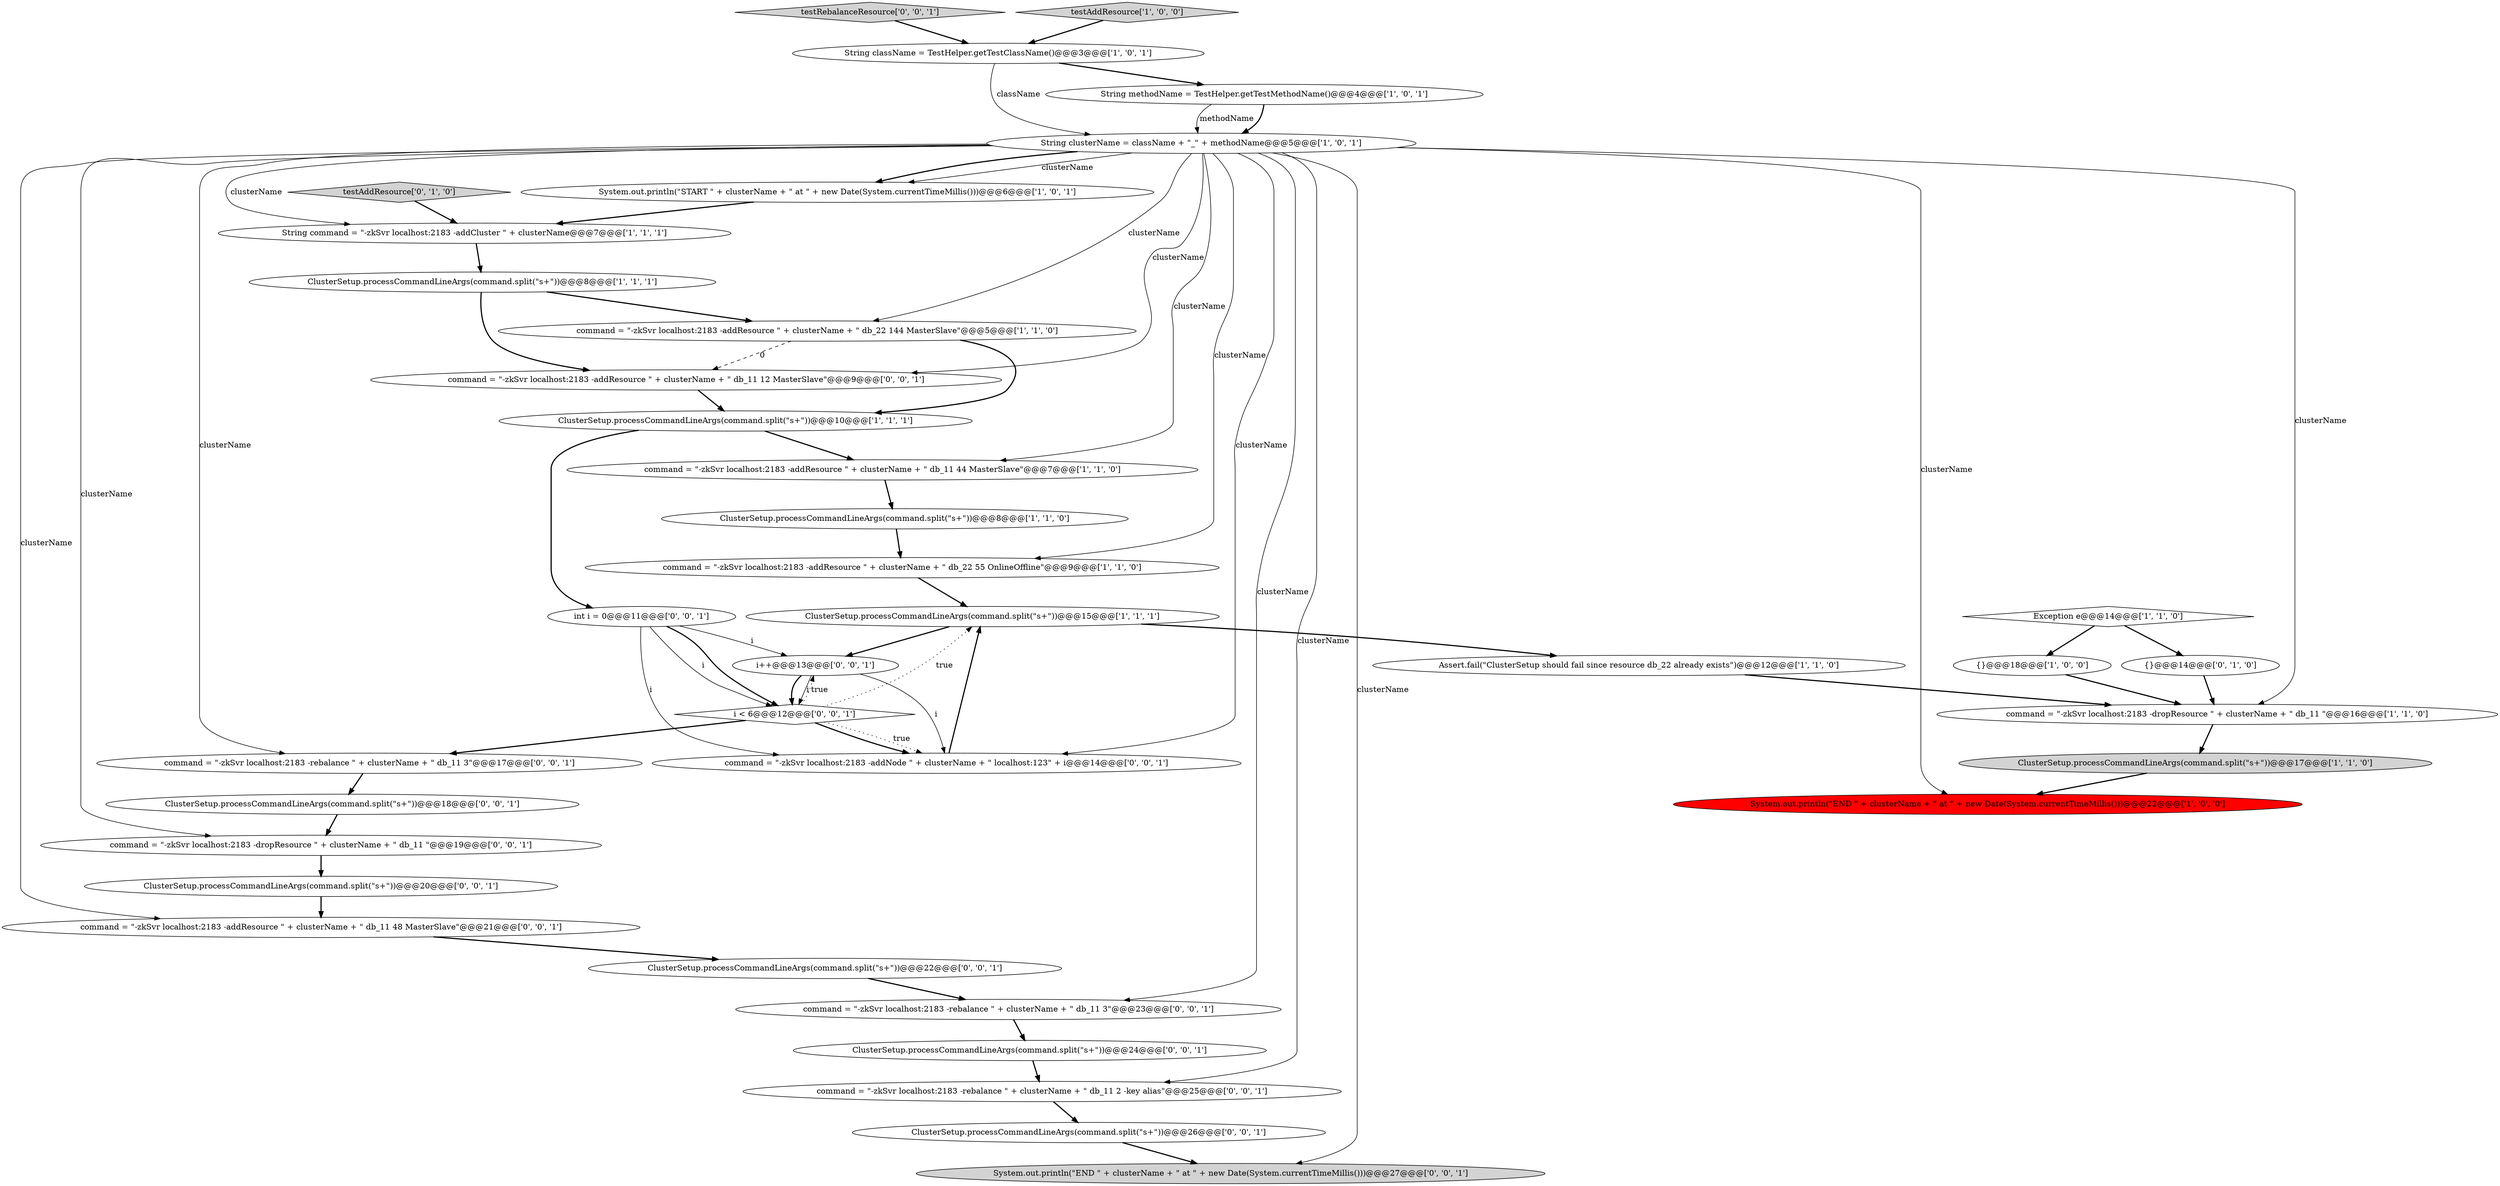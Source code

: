 digraph {
33 [style = filled, label = "ClusterSetup.processCommandLineArgs(command.split(\"\s+\"))@@@22@@@['0', '0', '1']", fillcolor = white, shape = ellipse image = "AAA0AAABBB3BBB"];
15 [style = filled, label = "String className = TestHelper.getTestClassName()@@@3@@@['1', '0', '1']", fillcolor = white, shape = ellipse image = "AAA0AAABBB1BBB"];
8 [style = filled, label = "System.out.println(\"START \" + clusterName + \" at \" + new Date(System.currentTimeMillis()))@@@6@@@['1', '0', '1']", fillcolor = white, shape = ellipse image = "AAA0AAABBB1BBB"];
2 [style = filled, label = "ClusterSetup.processCommandLineArgs(command.split(\"\s+\"))@@@10@@@['1', '1', '1']", fillcolor = white, shape = ellipse image = "AAA0AAABBB1BBB"];
6 [style = filled, label = "command = \"-zkSvr localhost:2183 -addResource \" + clusterName + \" db_22 144 MasterSlave\"@@@5@@@['1', '1', '0']", fillcolor = white, shape = ellipse image = "AAA0AAABBB1BBB"];
13 [style = filled, label = "{}@@@18@@@['1', '0', '0']", fillcolor = white, shape = ellipse image = "AAA0AAABBB1BBB"];
1 [style = filled, label = "ClusterSetup.processCommandLineArgs(command.split(\"\s+\"))@@@8@@@['1', '1', '1']", fillcolor = white, shape = ellipse image = "AAA0AAABBB1BBB"];
23 [style = filled, label = "ClusterSetup.processCommandLineArgs(command.split(\"\s+\"))@@@26@@@['0', '0', '1']", fillcolor = white, shape = ellipse image = "AAA0AAABBB3BBB"];
21 [style = filled, label = "testRebalanceResource['0', '0', '1']", fillcolor = lightgray, shape = diamond image = "AAA0AAABBB3BBB"];
18 [style = filled, label = "command = \"-zkSvr localhost:2183 -dropResource \" + clusterName + \" db_11 \"@@@16@@@['1', '1', '0']", fillcolor = white, shape = ellipse image = "AAA0AAABBB1BBB"];
9 [style = filled, label = "ClusterSetup.processCommandLineArgs(command.split(\"\s+\"))@@@8@@@['1', '1', '0']", fillcolor = white, shape = ellipse image = "AAA0AAABBB1BBB"];
22 [style = filled, label = "command = \"-zkSvr localhost:2183 -addResource \" + clusterName + \" db_11 48 MasterSlave\"@@@21@@@['0', '0', '1']", fillcolor = white, shape = ellipse image = "AAA0AAABBB3BBB"];
10 [style = filled, label = "Assert.fail(\"ClusterSetup should fail since resource db_22 already exists\")@@@12@@@['1', '1', '0']", fillcolor = white, shape = ellipse image = "AAA0AAABBB1BBB"];
35 [style = filled, label = "ClusterSetup.processCommandLineArgs(command.split(\"\s+\"))@@@18@@@['0', '0', '1']", fillcolor = white, shape = ellipse image = "AAA0AAABBB3BBB"];
0 [style = filled, label = "String clusterName = className + \"_\" + methodName@@@5@@@['1', '0', '1']", fillcolor = white, shape = ellipse image = "AAA0AAABBB1BBB"];
17 [style = filled, label = "ClusterSetup.processCommandLineArgs(command.split(\"\s+\"))@@@15@@@['1', '1', '1']", fillcolor = white, shape = ellipse image = "AAA0AAABBB1BBB"];
32 [style = filled, label = "ClusterSetup.processCommandLineArgs(command.split(\"\s+\"))@@@20@@@['0', '0', '1']", fillcolor = white, shape = ellipse image = "AAA0AAABBB3BBB"];
7 [style = filled, label = "testAddResource['1', '0', '0']", fillcolor = lightgray, shape = diamond image = "AAA0AAABBB1BBB"];
16 [style = filled, label = "String methodName = TestHelper.getTestMethodName()@@@4@@@['1', '0', '1']", fillcolor = white, shape = ellipse image = "AAA0AAABBB1BBB"];
28 [style = filled, label = "ClusterSetup.processCommandLineArgs(command.split(\"\s+\"))@@@24@@@['0', '0', '1']", fillcolor = white, shape = ellipse image = "AAA0AAABBB3BBB"];
11 [style = filled, label = "command = \"-zkSvr localhost:2183 -addResource \" + clusterName + \" db_11 44 MasterSlave\"@@@7@@@['1', '1', '0']", fillcolor = white, shape = ellipse image = "AAA0AAABBB1BBB"];
27 [style = filled, label = "System.out.println(\"END \" + clusterName + \" at \" + new Date(System.currentTimeMillis()))@@@27@@@['0', '0', '1']", fillcolor = lightgray, shape = ellipse image = "AAA0AAABBB3BBB"];
12 [style = filled, label = "command = \"-zkSvr localhost:2183 -addResource \" + clusterName + \" db_22 55 OnlineOffline\"@@@9@@@['1', '1', '0']", fillcolor = white, shape = ellipse image = "AAA0AAABBB1BBB"];
5 [style = filled, label = "String command = \"-zkSvr localhost:2183 -addCluster \" + clusterName@@@7@@@['1', '1', '1']", fillcolor = white, shape = ellipse image = "AAA0AAABBB1BBB"];
26 [style = filled, label = "int i = 0@@@11@@@['0', '0', '1']", fillcolor = white, shape = ellipse image = "AAA0AAABBB3BBB"];
14 [style = filled, label = "Exception e@@@14@@@['1', '1', '0']", fillcolor = white, shape = diamond image = "AAA0AAABBB1BBB"];
37 [style = filled, label = "command = \"-zkSvr localhost:2183 -rebalance \" + clusterName + \" db_11 3\"@@@23@@@['0', '0', '1']", fillcolor = white, shape = ellipse image = "AAA0AAABBB3BBB"];
24 [style = filled, label = "i++@@@13@@@['0', '0', '1']", fillcolor = white, shape = ellipse image = "AAA0AAABBB3BBB"];
30 [style = filled, label = "command = \"-zkSvr localhost:2183 -rebalance \" + clusterName + \" db_11 2 -key alias\"@@@25@@@['0', '0', '1']", fillcolor = white, shape = ellipse image = "AAA0AAABBB3BBB"];
4 [style = filled, label = "System.out.println(\"END \" + clusterName + \" at \" + new Date(System.currentTimeMillis()))@@@22@@@['1', '0', '0']", fillcolor = red, shape = ellipse image = "AAA1AAABBB1BBB"];
31 [style = filled, label = "command = \"-zkSvr localhost:2183 -addNode \" + clusterName + \" localhost:123\" + i@@@14@@@['0', '0', '1']", fillcolor = white, shape = ellipse image = "AAA0AAABBB3BBB"];
20 [style = filled, label = "testAddResource['0', '1', '0']", fillcolor = lightgray, shape = diamond image = "AAA0AAABBB2BBB"];
34 [style = filled, label = "i < 6@@@12@@@['0', '0', '1']", fillcolor = white, shape = diamond image = "AAA0AAABBB3BBB"];
25 [style = filled, label = "command = \"-zkSvr localhost:2183 -addResource \" + clusterName + \" db_11 12 MasterSlave\"@@@9@@@['0', '0', '1']", fillcolor = white, shape = ellipse image = "AAA0AAABBB3BBB"];
36 [style = filled, label = "command = \"-zkSvr localhost:2183 -dropResource \" + clusterName + \" db_11 \"@@@19@@@['0', '0', '1']", fillcolor = white, shape = ellipse image = "AAA0AAABBB3BBB"];
19 [style = filled, label = "{}@@@14@@@['0', '1', '0']", fillcolor = white, shape = ellipse image = "AAA0AAABBB2BBB"];
29 [style = filled, label = "command = \"-zkSvr localhost:2183 -rebalance \" + clusterName + \" db_11 3\"@@@17@@@['0', '0', '1']", fillcolor = white, shape = ellipse image = "AAA0AAABBB3BBB"];
3 [style = filled, label = "ClusterSetup.processCommandLineArgs(command.split(\"\s+\"))@@@17@@@['1', '1', '0']", fillcolor = lightgray, shape = ellipse image = "AAA0AAABBB1BBB"];
17->10 [style = bold, label=""];
10->18 [style = bold, label=""];
34->29 [style = bold, label=""];
18->3 [style = bold, label=""];
32->22 [style = bold, label=""];
16->0 [style = bold, label=""];
19->18 [style = bold, label=""];
2->26 [style = bold, label=""];
22->33 [style = bold, label=""];
37->28 [style = bold, label=""];
0->5 [style = solid, label="clusterName"];
0->6 [style = solid, label="clusterName"];
0->4 [style = solid, label="clusterName"];
23->27 [style = bold, label=""];
28->30 [style = bold, label=""];
34->24 [style = dotted, label="true"];
0->31 [style = solid, label="clusterName"];
21->15 [style = bold, label=""];
0->37 [style = solid, label="clusterName"];
26->34 [style = bold, label=""];
12->17 [style = bold, label=""];
30->23 [style = bold, label=""];
26->34 [style = solid, label="i"];
24->34 [style = bold, label=""];
36->32 [style = bold, label=""];
14->19 [style = bold, label=""];
34->31 [style = bold, label=""];
0->11 [style = solid, label="clusterName"];
0->27 [style = solid, label="clusterName"];
0->25 [style = solid, label="clusterName"];
15->16 [style = bold, label=""];
11->9 [style = bold, label=""];
3->4 [style = bold, label=""];
25->2 [style = bold, label=""];
20->5 [style = bold, label=""];
6->2 [style = bold, label=""];
5->1 [style = bold, label=""];
17->24 [style = bold, label=""];
1->6 [style = bold, label=""];
0->29 [style = solid, label="clusterName"];
0->30 [style = solid, label="clusterName"];
26->31 [style = solid, label="i"];
0->18 [style = solid, label="clusterName"];
8->5 [style = bold, label=""];
34->31 [style = dotted, label="true"];
6->25 [style = dashed, label="0"];
34->17 [style = dotted, label="true"];
15->0 [style = solid, label="className"];
26->24 [style = solid, label="i"];
24->31 [style = solid, label="i"];
0->8 [style = bold, label=""];
16->0 [style = solid, label="methodName"];
7->15 [style = bold, label=""];
9->12 [style = bold, label=""];
29->35 [style = bold, label=""];
14->13 [style = bold, label=""];
31->17 [style = bold, label=""];
35->36 [style = bold, label=""];
0->36 [style = solid, label="clusterName"];
33->37 [style = bold, label=""];
24->34 [style = solid, label="i"];
0->22 [style = solid, label="clusterName"];
1->25 [style = bold, label=""];
2->11 [style = bold, label=""];
0->12 [style = solid, label="clusterName"];
13->18 [style = bold, label=""];
0->8 [style = solid, label="clusterName"];
}
